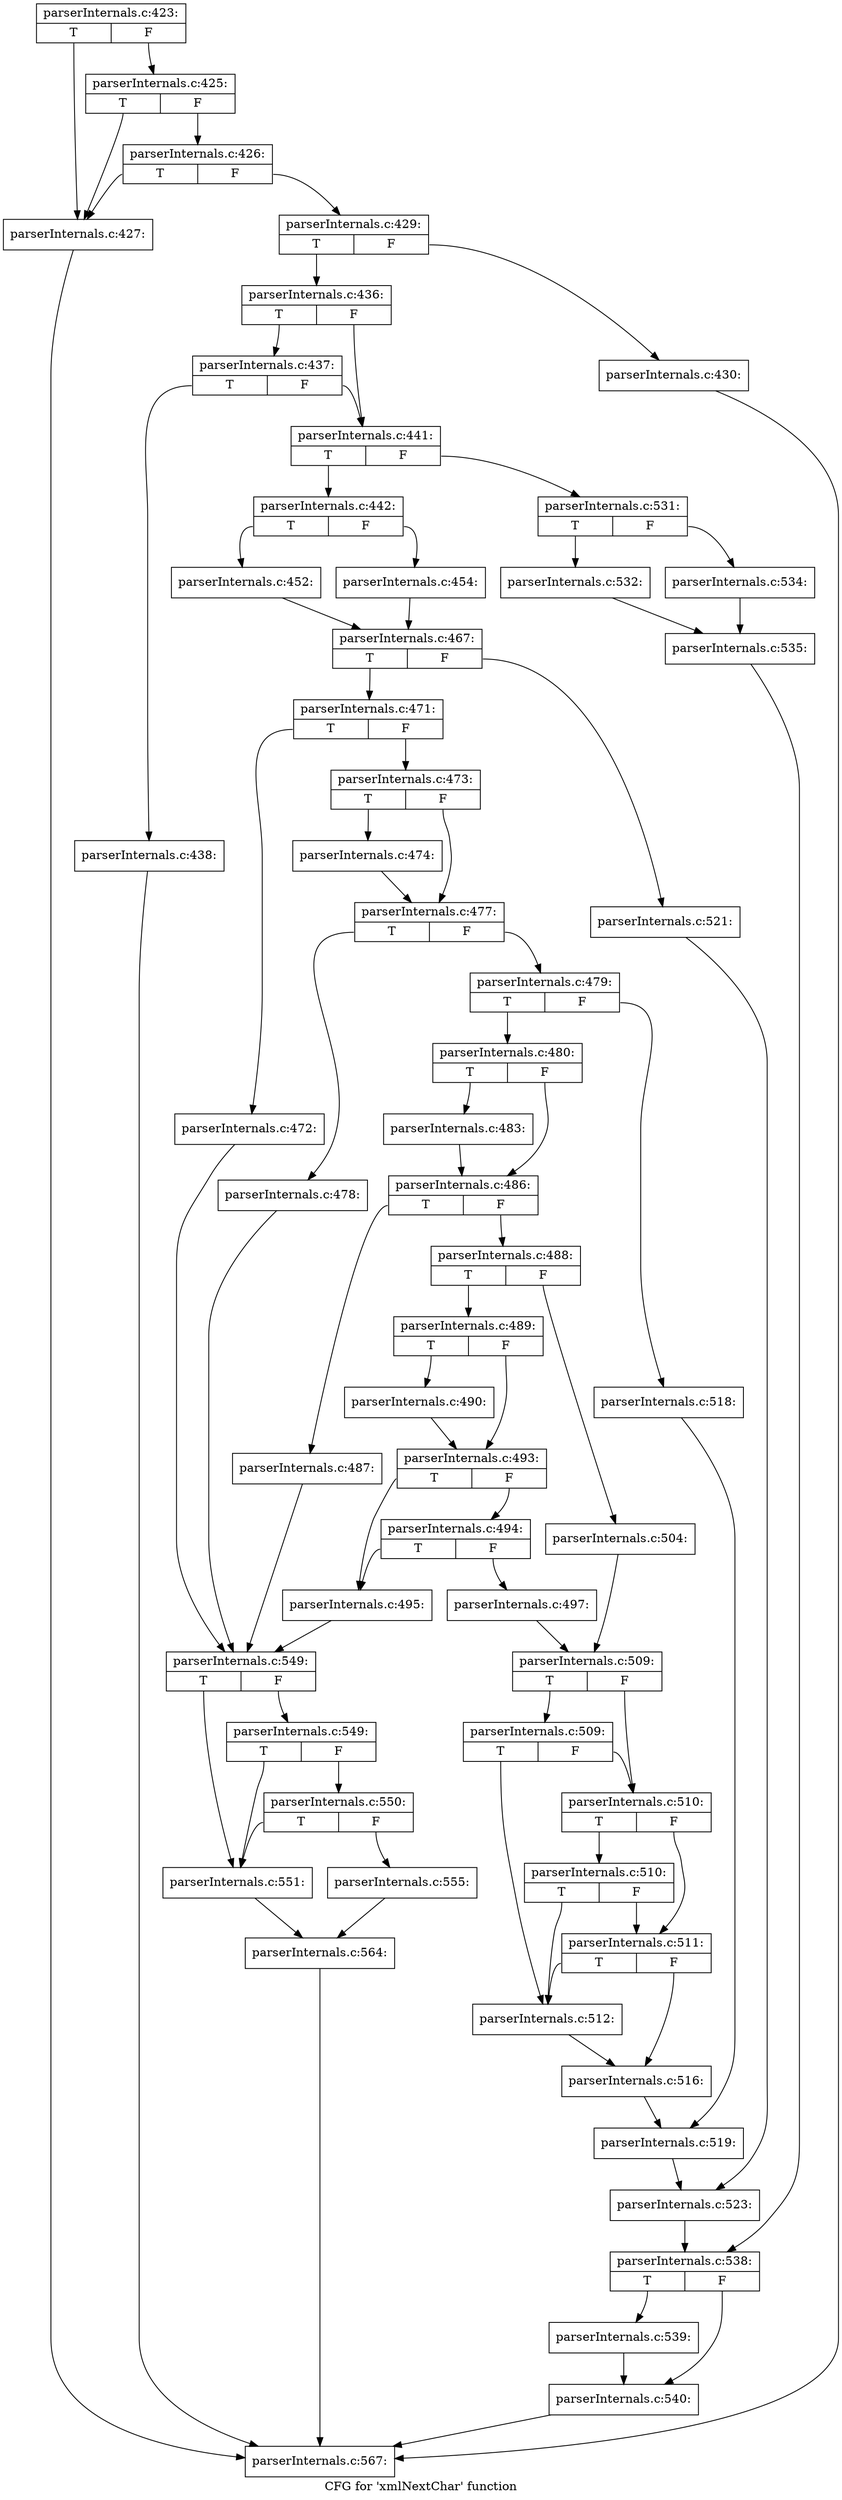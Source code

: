 digraph "CFG for 'xmlNextChar' function" {
	label="CFG for 'xmlNextChar' function";

	Node0x5585b3cf0af0 [shape=record,label="{parserInternals.c:423:|{<s0>T|<s1>F}}"];
	Node0x5585b3cf0af0:s0 -> Node0x5585b3cf9690;
	Node0x5585b3cf0af0:s1 -> Node0x5585b3cfa2d0;
	Node0x5585b3cfa2d0 [shape=record,label="{parserInternals.c:425:|{<s0>T|<s1>F}}"];
	Node0x5585b3cfa2d0:s0 -> Node0x5585b3cf9690;
	Node0x5585b3cfa2d0:s1 -> Node0x5585b3cfa250;
	Node0x5585b3cfa250 [shape=record,label="{parserInternals.c:426:|{<s0>T|<s1>F}}"];
	Node0x5585b3cfa250:s0 -> Node0x5585b3cf9690;
	Node0x5585b3cfa250:s1 -> Node0x5585b3cfa200;
	Node0x5585b3cf9690 [shape=record,label="{parserInternals.c:427:}"];
	Node0x5585b3cf9690 -> Node0x5585b3cec440;
	Node0x5585b3cfa200 [shape=record,label="{parserInternals.c:429:|{<s0>T|<s1>F}}"];
	Node0x5585b3cfa200:s0 -> Node0x5585b3cfac50;
	Node0x5585b3cfa200:s1 -> Node0x5585b3cfac00;
	Node0x5585b3cfac00 [shape=record,label="{parserInternals.c:430:}"];
	Node0x5585b3cfac00 -> Node0x5585b3cec440;
	Node0x5585b3cfac50 [shape=record,label="{parserInternals.c:436:|{<s0>T|<s1>F}}"];
	Node0x5585b3cfac50:s0 -> Node0x5585b3cfc3f0;
	Node0x5585b3cfac50:s1 -> Node0x5585b3cfc3a0;
	Node0x5585b3cfc3f0 [shape=record,label="{parserInternals.c:437:|{<s0>T|<s1>F}}"];
	Node0x5585b3cfc3f0:s0 -> Node0x5585b3cfc350;
	Node0x5585b3cfc3f0:s1 -> Node0x5585b3cfc3a0;
	Node0x5585b3cfc350 [shape=record,label="{parserInternals.c:438:}"];
	Node0x5585b3cfc350 -> Node0x5585b3cec440;
	Node0x5585b3cfc3a0 [shape=record,label="{parserInternals.c:441:|{<s0>T|<s1>F}}"];
	Node0x5585b3cfc3a0:s0 -> Node0x5585b3cfcfb0;
	Node0x5585b3cfc3a0:s1 -> Node0x5585b3cfd050;
	Node0x5585b3cfcfb0 [shape=record,label="{parserInternals.c:442:|{<s0>T|<s1>F}}"];
	Node0x5585b3cfcfb0:s0 -> Node0x5585b3cfe4c0;
	Node0x5585b3cfcfb0:s1 -> Node0x5585b3cfe560;
	Node0x5585b3cfe4c0 [shape=record,label="{parserInternals.c:452:}"];
	Node0x5585b3cfe4c0 -> Node0x5585b3cfe510;
	Node0x5585b3cfe560 [shape=record,label="{parserInternals.c:454:}"];
	Node0x5585b3cfe560 -> Node0x5585b3cfe510;
	Node0x5585b3cfe510 [shape=record,label="{parserInternals.c:467:|{<s0>T|<s1>F}}"];
	Node0x5585b3cfe510:s0 -> Node0x5585b3cfff70;
	Node0x5585b3cfe510:s1 -> Node0x5585b3d00010;
	Node0x5585b3cfff70 [shape=record,label="{parserInternals.c:471:|{<s0>T|<s1>F}}"];
	Node0x5585b3cfff70:s0 -> Node0x5585b3d00490;
	Node0x5585b3cfff70:s1 -> Node0x5585b3d004e0;
	Node0x5585b3d00490 [shape=record,label="{parserInternals.c:472:}"];
	Node0x5585b3d00490 -> Node0x5585b3d01030;
	Node0x5585b3d004e0 [shape=record,label="{parserInternals.c:473:|{<s0>T|<s1>F}}"];
	Node0x5585b3d004e0:s0 -> Node0x5585b3d01150;
	Node0x5585b3d004e0:s1 -> Node0x5585b3d011a0;
	Node0x5585b3d01150 [shape=record,label="{parserInternals.c:474:}"];
	Node0x5585b3d01150 -> Node0x5585b3d011a0;
	Node0x5585b3d011a0 [shape=record,label="{parserInternals.c:477:|{<s0>T|<s1>F}}"];
	Node0x5585b3d011a0:s0 -> Node0x5585b3d01e40;
	Node0x5585b3d011a0:s1 -> Node0x5585b3d01e90;
	Node0x5585b3d01e40 [shape=record,label="{parserInternals.c:478:}"];
	Node0x5585b3d01e40 -> Node0x5585b3d01030;
	Node0x5585b3d01e90 [shape=record,label="{parserInternals.c:479:|{<s0>T|<s1>F}}"];
	Node0x5585b3d01e90:s0 -> Node0x5585b3d024d0;
	Node0x5585b3d01e90:s1 -> Node0x5585b3d02570;
	Node0x5585b3d024d0 [shape=record,label="{parserInternals.c:480:|{<s0>T|<s1>F}}"];
	Node0x5585b3d024d0:s0 -> Node0x5585b3d02d40;
	Node0x5585b3d024d0:s1 -> Node0x5585b3d02d90;
	Node0x5585b3d02d40 [shape=record,label="{parserInternals.c:483:}"];
	Node0x5585b3d02d40 -> Node0x5585b3d02d90;
	Node0x5585b3d02d90 [shape=record,label="{parserInternals.c:486:|{<s0>T|<s1>F}}"];
	Node0x5585b3d02d90:s0 -> Node0x5585b3c75420;
	Node0x5585b3d02d90:s1 -> Node0x5585b3d03a60;
	Node0x5585b3c75420 [shape=record,label="{parserInternals.c:487:}"];
	Node0x5585b3c75420 -> Node0x5585b3d01030;
	Node0x5585b3d03a60 [shape=record,label="{parserInternals.c:488:|{<s0>T|<s1>F}}"];
	Node0x5585b3d03a60:s0 -> Node0x5585b3d040a0;
	Node0x5585b3d03a60:s1 -> Node0x5585b3d04140;
	Node0x5585b3d040a0 [shape=record,label="{parserInternals.c:489:|{<s0>T|<s1>F}}"];
	Node0x5585b3d040a0:s0 -> Node0x5585b3ce3c90;
	Node0x5585b3d040a0:s1 -> Node0x5585b3ce3ce0;
	Node0x5585b3ce3c90 [shape=record,label="{parserInternals.c:490:}"];
	Node0x5585b3ce3c90 -> Node0x5585b3ce3ce0;
	Node0x5585b3ce3ce0 [shape=record,label="{parserInternals.c:493:|{<s0>T|<s1>F}}"];
	Node0x5585b3ce3ce0:s0 -> Node0x5585b3ce4f30;
	Node0x5585b3ce3ce0:s1 -> Node0x5585b3ce4fd0;
	Node0x5585b3ce4fd0 [shape=record,label="{parserInternals.c:494:|{<s0>T|<s1>F}}"];
	Node0x5585b3ce4fd0:s0 -> Node0x5585b3ce4f30;
	Node0x5585b3ce4fd0:s1 -> Node0x5585b3ce4f80;
	Node0x5585b3ce4f30 [shape=record,label="{parserInternals.c:495:}"];
	Node0x5585b3ce4f30 -> Node0x5585b3d01030;
	Node0x5585b3ce4f80 [shape=record,label="{parserInternals.c:497:}"];
	Node0x5585b3ce4f80 -> Node0x5585b3d040f0;
	Node0x5585b3d04140 [shape=record,label="{parserInternals.c:504:}"];
	Node0x5585b3d04140 -> Node0x5585b3d040f0;
	Node0x5585b3d040f0 [shape=record,label="{parserInternals.c:509:|{<s0>T|<s1>F}}"];
	Node0x5585b3d040f0:s0 -> Node0x5585b3d0b660;
	Node0x5585b3d040f0:s1 -> Node0x5585b3d0b5e0;
	Node0x5585b3d0b660 [shape=record,label="{parserInternals.c:509:|{<s0>T|<s1>F}}"];
	Node0x5585b3d0b660:s0 -> Node0x5585b3d0b4c0;
	Node0x5585b3d0b660:s1 -> Node0x5585b3d0b5e0;
	Node0x5585b3d0b5e0 [shape=record,label="{parserInternals.c:510:|{<s0>T|<s1>F}}"];
	Node0x5585b3d0b5e0:s0 -> Node0x5585b3d0bbc0;
	Node0x5585b3d0b5e0:s1 -> Node0x5585b3d0b560;
	Node0x5585b3d0bbc0 [shape=record,label="{parserInternals.c:510:|{<s0>T|<s1>F}}"];
	Node0x5585b3d0bbc0:s0 -> Node0x5585b3d0b4c0;
	Node0x5585b3d0bbc0:s1 -> Node0x5585b3d0b560;
	Node0x5585b3d0b560 [shape=record,label="{parserInternals.c:511:|{<s0>T|<s1>F}}"];
	Node0x5585b3d0b560:s0 -> Node0x5585b3d0b4c0;
	Node0x5585b3d0b560:s1 -> Node0x5585b3d0b510;
	Node0x5585b3d0b4c0 [shape=record,label="{parserInternals.c:512:}"];
	Node0x5585b3d0b4c0 -> Node0x5585b3d0b510;
	Node0x5585b3d0b510 [shape=record,label="{parserInternals.c:516:}"];
	Node0x5585b3d0b510 -> Node0x5585b3d02520;
	Node0x5585b3d02570 [shape=record,label="{parserInternals.c:518:}"];
	Node0x5585b3d02570 -> Node0x5585b3d02520;
	Node0x5585b3d02520 [shape=record,label="{parserInternals.c:519:}"];
	Node0x5585b3d02520 -> Node0x5585b3cfffc0;
	Node0x5585b3d00010 [shape=record,label="{parserInternals.c:521:}"];
	Node0x5585b3d00010 -> Node0x5585b3cfffc0;
	Node0x5585b3cfffc0 [shape=record,label="{parserInternals.c:523:}"];
	Node0x5585b3cfffc0 -> Node0x5585b3cfd000;
	Node0x5585b3cfd050 [shape=record,label="{parserInternals.c:531:|{<s0>T|<s1>F}}"];
	Node0x5585b3cfd050:s0 -> Node0x5585b3d0dd60;
	Node0x5585b3cfd050:s1 -> Node0x5585b3d0de00;
	Node0x5585b3d0dd60 [shape=record,label="{parserInternals.c:532:}"];
	Node0x5585b3d0dd60 -> Node0x5585b3d0ddb0;
	Node0x5585b3d0de00 [shape=record,label="{parserInternals.c:534:}"];
	Node0x5585b3d0de00 -> Node0x5585b3d0ddb0;
	Node0x5585b3d0ddb0 [shape=record,label="{parserInternals.c:535:}"];
	Node0x5585b3d0ddb0 -> Node0x5585b3cfd000;
	Node0x5585b3cfd000 [shape=record,label="{parserInternals.c:538:|{<s0>T|<s1>F}}"];
	Node0x5585b3cfd000:s0 -> Node0x5585b3d0f9f0;
	Node0x5585b3cfd000:s1 -> Node0x5585b3d0fa40;
	Node0x5585b3d0f9f0 [shape=record,label="{parserInternals.c:539:}"];
	Node0x5585b3d0f9f0 -> Node0x5585b3d0fa40;
	Node0x5585b3d0fa40 [shape=record,label="{parserInternals.c:540:}"];
	Node0x5585b3d0fa40 -> Node0x5585b3cec440;
	Node0x5585b3d01030 [shape=record,label="{parserInternals.c:549:|{<s0>T|<s1>F}}"];
	Node0x5585b3d01030:s0 -> Node0x5585b3d10460;
	Node0x5585b3d01030:s1 -> Node0x5585b3d105d0;
	Node0x5585b3d105d0 [shape=record,label="{parserInternals.c:549:|{<s0>T|<s1>F}}"];
	Node0x5585b3d105d0:s0 -> Node0x5585b3d10460;
	Node0x5585b3d105d0:s1 -> Node0x5585b3d10550;
	Node0x5585b3d10550 [shape=record,label="{parserInternals.c:550:|{<s0>T|<s1>F}}"];
	Node0x5585b3d10550:s0 -> Node0x5585b3d10460;
	Node0x5585b3d10550:s1 -> Node0x5585b3d10500;
	Node0x5585b3d10460 [shape=record,label="{parserInternals.c:551:}"];
	Node0x5585b3d10460 -> Node0x5585b3d104b0;
	Node0x5585b3d10500 [shape=record,label="{parserInternals.c:555:}"];
	Node0x5585b3d10500 -> Node0x5585b3d104b0;
	Node0x5585b3d104b0 [shape=record,label="{parserInternals.c:564:}"];
	Node0x5585b3d104b0 -> Node0x5585b3cec440;
	Node0x5585b3cec440 [shape=record,label="{parserInternals.c:567:}"];
}
